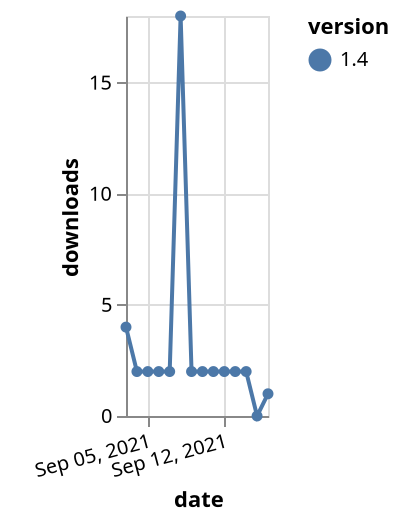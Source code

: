 {"$schema": "https://vega.github.io/schema/vega-lite/v5.json", "description": "A simple bar chart with embedded data.", "data": {"values": [{"date": "2021-09-03", "total": 8285, "delta": 4, "version": "1.4"}, {"date": "2021-09-04", "total": 8287, "delta": 2, "version": "1.4"}, {"date": "2021-09-05", "total": 8289, "delta": 2, "version": "1.4"}, {"date": "2021-09-06", "total": 8291, "delta": 2, "version": "1.4"}, {"date": "2021-09-07", "total": 8293, "delta": 2, "version": "1.4"}, {"date": "2021-09-08", "total": 8311, "delta": 18, "version": "1.4"}, {"date": "2021-09-09", "total": 8313, "delta": 2, "version": "1.4"}, {"date": "2021-09-10", "total": 8315, "delta": 2, "version": "1.4"}, {"date": "2021-09-11", "total": 8317, "delta": 2, "version": "1.4"}, {"date": "2021-09-12", "total": 8319, "delta": 2, "version": "1.4"}, {"date": "2021-09-13", "total": 8321, "delta": 2, "version": "1.4"}, {"date": "2021-09-14", "total": 8323, "delta": 2, "version": "1.4"}, {"date": "2021-09-15", "total": 8323, "delta": 0, "version": "1.4"}, {"date": "2021-09-16", "total": 8324, "delta": 1, "version": "1.4"}]}, "width": "container", "mark": {"type": "line", "point": {"filled": true}}, "encoding": {"x": {"field": "date", "type": "temporal", "timeUnit": "yearmonthdate", "title": "date", "axis": {"labelAngle": -15}}, "y": {"field": "delta", "type": "quantitative", "title": "downloads"}, "color": {"field": "version", "type": "nominal"}, "tooltip": {"field": "delta"}}}